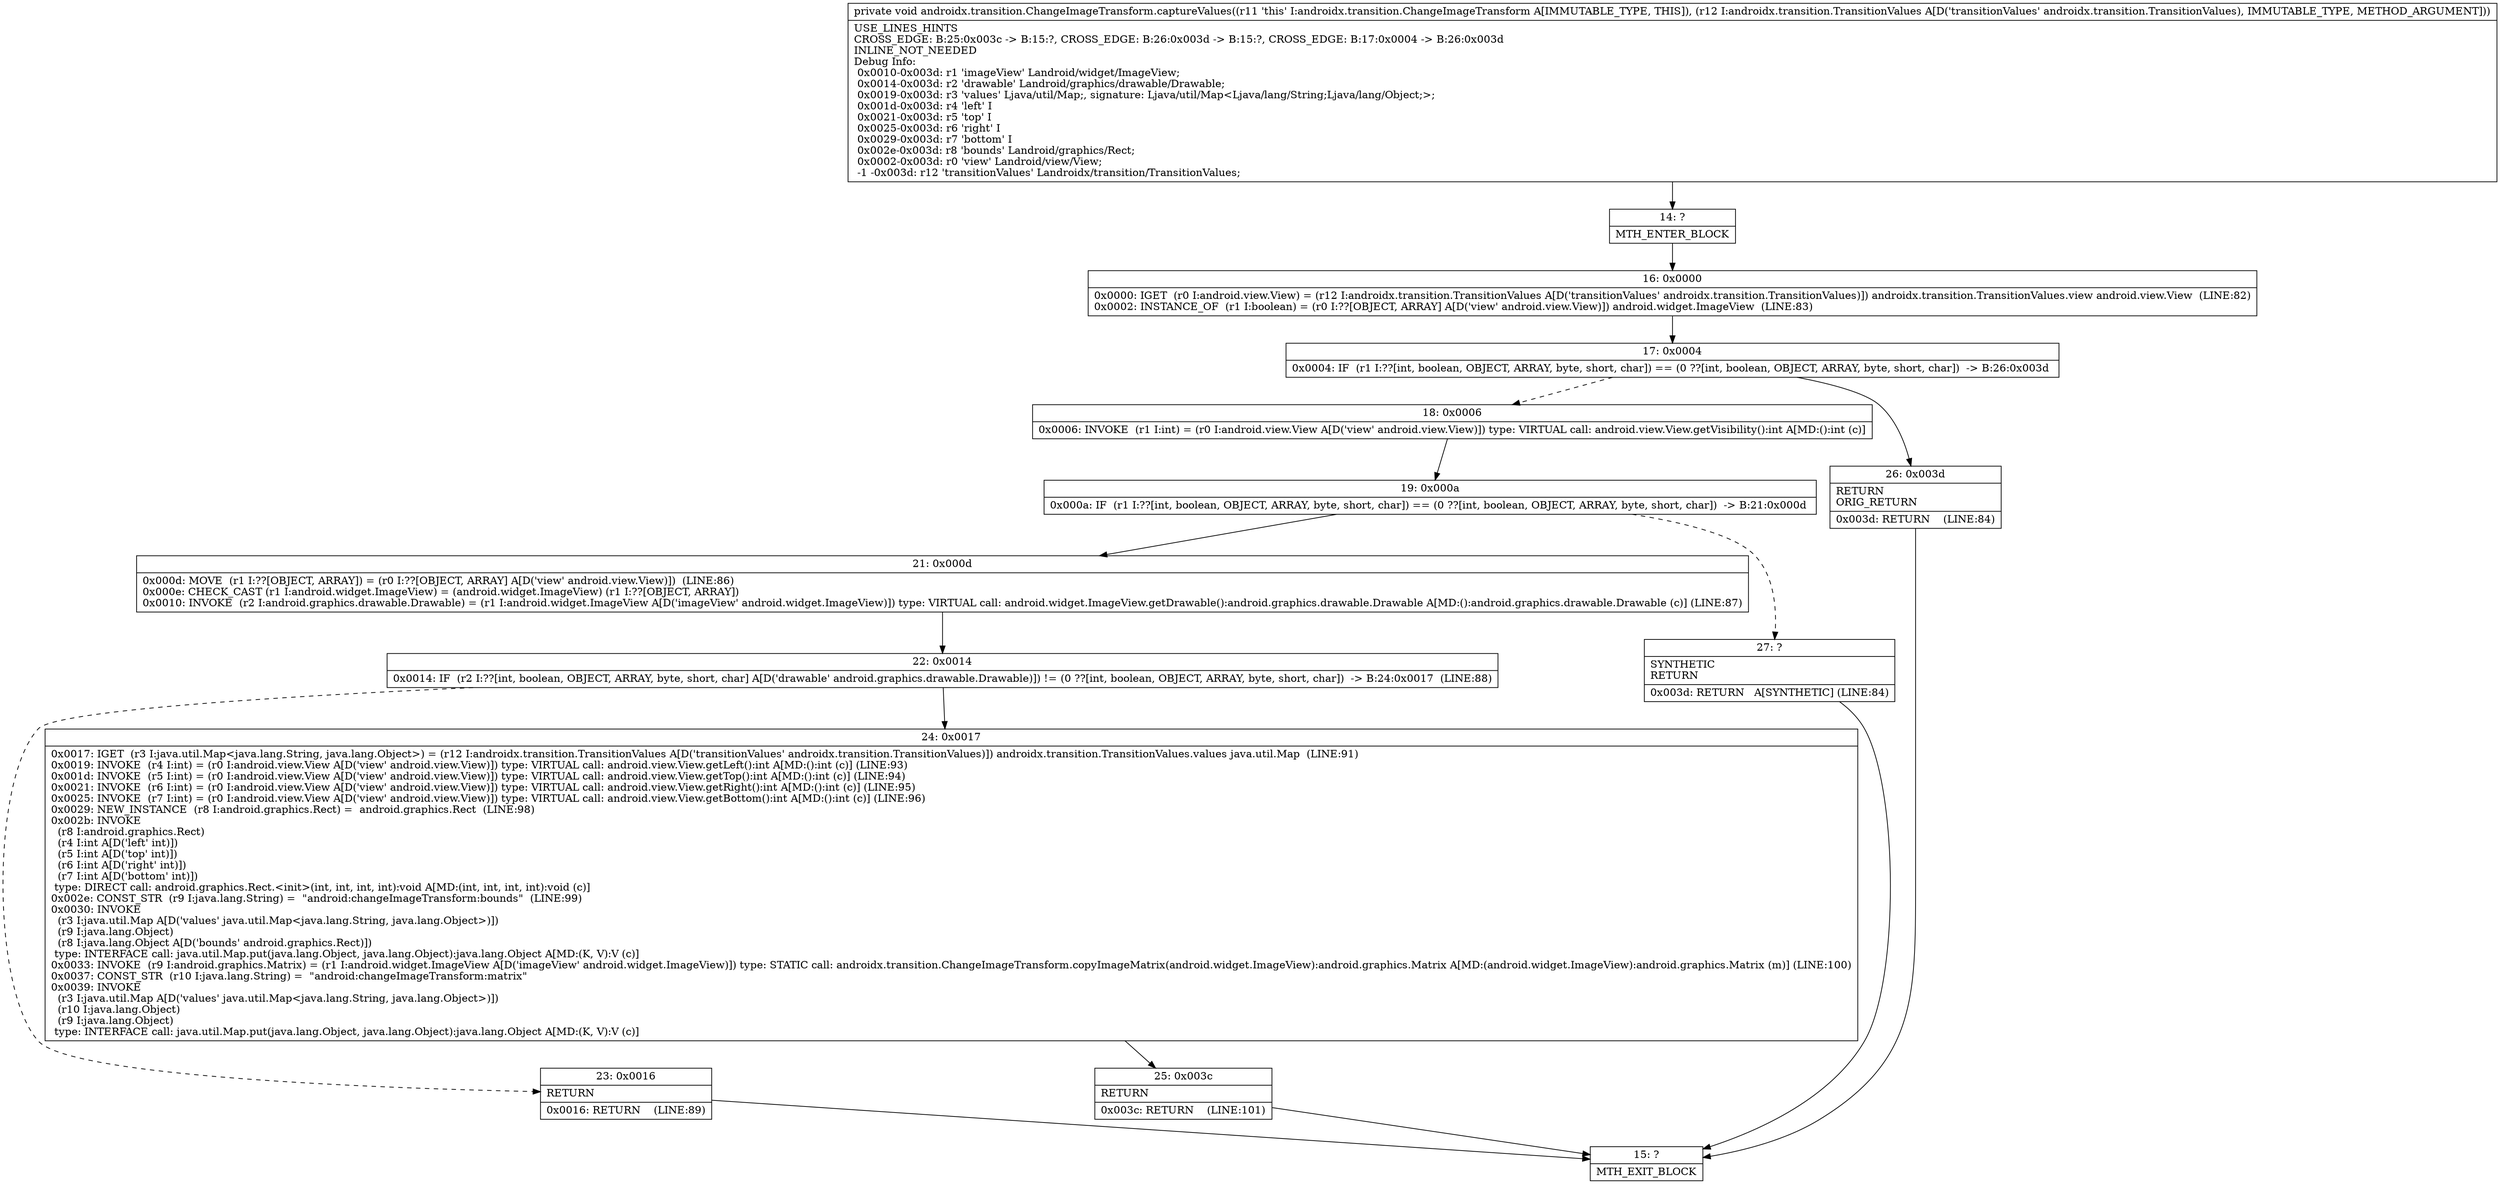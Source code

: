 digraph "CFG forandroidx.transition.ChangeImageTransform.captureValues(Landroidx\/transition\/TransitionValues;)V" {
Node_14 [shape=record,label="{14\:\ ?|MTH_ENTER_BLOCK\l}"];
Node_16 [shape=record,label="{16\:\ 0x0000|0x0000: IGET  (r0 I:android.view.View) = (r12 I:androidx.transition.TransitionValues A[D('transitionValues' androidx.transition.TransitionValues)]) androidx.transition.TransitionValues.view android.view.View  (LINE:82)\l0x0002: INSTANCE_OF  (r1 I:boolean) = (r0 I:??[OBJECT, ARRAY] A[D('view' android.view.View)]) android.widget.ImageView  (LINE:83)\l}"];
Node_17 [shape=record,label="{17\:\ 0x0004|0x0004: IF  (r1 I:??[int, boolean, OBJECT, ARRAY, byte, short, char]) == (0 ??[int, boolean, OBJECT, ARRAY, byte, short, char])  \-\> B:26:0x003d \l}"];
Node_18 [shape=record,label="{18\:\ 0x0006|0x0006: INVOKE  (r1 I:int) = (r0 I:android.view.View A[D('view' android.view.View)]) type: VIRTUAL call: android.view.View.getVisibility():int A[MD:():int (c)]\l}"];
Node_19 [shape=record,label="{19\:\ 0x000a|0x000a: IF  (r1 I:??[int, boolean, OBJECT, ARRAY, byte, short, char]) == (0 ??[int, boolean, OBJECT, ARRAY, byte, short, char])  \-\> B:21:0x000d \l}"];
Node_21 [shape=record,label="{21\:\ 0x000d|0x000d: MOVE  (r1 I:??[OBJECT, ARRAY]) = (r0 I:??[OBJECT, ARRAY] A[D('view' android.view.View)])  (LINE:86)\l0x000e: CHECK_CAST (r1 I:android.widget.ImageView) = (android.widget.ImageView) (r1 I:??[OBJECT, ARRAY]) \l0x0010: INVOKE  (r2 I:android.graphics.drawable.Drawable) = (r1 I:android.widget.ImageView A[D('imageView' android.widget.ImageView)]) type: VIRTUAL call: android.widget.ImageView.getDrawable():android.graphics.drawable.Drawable A[MD:():android.graphics.drawable.Drawable (c)] (LINE:87)\l}"];
Node_22 [shape=record,label="{22\:\ 0x0014|0x0014: IF  (r2 I:??[int, boolean, OBJECT, ARRAY, byte, short, char] A[D('drawable' android.graphics.drawable.Drawable)]) != (0 ??[int, boolean, OBJECT, ARRAY, byte, short, char])  \-\> B:24:0x0017  (LINE:88)\l}"];
Node_23 [shape=record,label="{23\:\ 0x0016|RETURN\l|0x0016: RETURN    (LINE:89)\l}"];
Node_15 [shape=record,label="{15\:\ ?|MTH_EXIT_BLOCK\l}"];
Node_24 [shape=record,label="{24\:\ 0x0017|0x0017: IGET  (r3 I:java.util.Map\<java.lang.String, java.lang.Object\>) = (r12 I:androidx.transition.TransitionValues A[D('transitionValues' androidx.transition.TransitionValues)]) androidx.transition.TransitionValues.values java.util.Map  (LINE:91)\l0x0019: INVOKE  (r4 I:int) = (r0 I:android.view.View A[D('view' android.view.View)]) type: VIRTUAL call: android.view.View.getLeft():int A[MD:():int (c)] (LINE:93)\l0x001d: INVOKE  (r5 I:int) = (r0 I:android.view.View A[D('view' android.view.View)]) type: VIRTUAL call: android.view.View.getTop():int A[MD:():int (c)] (LINE:94)\l0x0021: INVOKE  (r6 I:int) = (r0 I:android.view.View A[D('view' android.view.View)]) type: VIRTUAL call: android.view.View.getRight():int A[MD:():int (c)] (LINE:95)\l0x0025: INVOKE  (r7 I:int) = (r0 I:android.view.View A[D('view' android.view.View)]) type: VIRTUAL call: android.view.View.getBottom():int A[MD:():int (c)] (LINE:96)\l0x0029: NEW_INSTANCE  (r8 I:android.graphics.Rect) =  android.graphics.Rect  (LINE:98)\l0x002b: INVOKE  \l  (r8 I:android.graphics.Rect)\l  (r4 I:int A[D('left' int)])\l  (r5 I:int A[D('top' int)])\l  (r6 I:int A[D('right' int)])\l  (r7 I:int A[D('bottom' int)])\l type: DIRECT call: android.graphics.Rect.\<init\>(int, int, int, int):void A[MD:(int, int, int, int):void (c)]\l0x002e: CONST_STR  (r9 I:java.lang.String) =  \"android:changeImageTransform:bounds\"  (LINE:99)\l0x0030: INVOKE  \l  (r3 I:java.util.Map A[D('values' java.util.Map\<java.lang.String, java.lang.Object\>)])\l  (r9 I:java.lang.Object)\l  (r8 I:java.lang.Object A[D('bounds' android.graphics.Rect)])\l type: INTERFACE call: java.util.Map.put(java.lang.Object, java.lang.Object):java.lang.Object A[MD:(K, V):V (c)]\l0x0033: INVOKE  (r9 I:android.graphics.Matrix) = (r1 I:android.widget.ImageView A[D('imageView' android.widget.ImageView)]) type: STATIC call: androidx.transition.ChangeImageTransform.copyImageMatrix(android.widget.ImageView):android.graphics.Matrix A[MD:(android.widget.ImageView):android.graphics.Matrix (m)] (LINE:100)\l0x0037: CONST_STR  (r10 I:java.lang.String) =  \"android:changeImageTransform:matrix\" \l0x0039: INVOKE  \l  (r3 I:java.util.Map A[D('values' java.util.Map\<java.lang.String, java.lang.Object\>)])\l  (r10 I:java.lang.Object)\l  (r9 I:java.lang.Object)\l type: INTERFACE call: java.util.Map.put(java.lang.Object, java.lang.Object):java.lang.Object A[MD:(K, V):V (c)]\l}"];
Node_25 [shape=record,label="{25\:\ 0x003c|RETURN\l|0x003c: RETURN    (LINE:101)\l}"];
Node_27 [shape=record,label="{27\:\ ?|SYNTHETIC\lRETURN\l|0x003d: RETURN   A[SYNTHETIC] (LINE:84)\l}"];
Node_26 [shape=record,label="{26\:\ 0x003d|RETURN\lORIG_RETURN\l|0x003d: RETURN    (LINE:84)\l}"];
MethodNode[shape=record,label="{private void androidx.transition.ChangeImageTransform.captureValues((r11 'this' I:androidx.transition.ChangeImageTransform A[IMMUTABLE_TYPE, THIS]), (r12 I:androidx.transition.TransitionValues A[D('transitionValues' androidx.transition.TransitionValues), IMMUTABLE_TYPE, METHOD_ARGUMENT]))  | USE_LINES_HINTS\lCROSS_EDGE: B:25:0x003c \-\> B:15:?, CROSS_EDGE: B:26:0x003d \-\> B:15:?, CROSS_EDGE: B:17:0x0004 \-\> B:26:0x003d\lINLINE_NOT_NEEDED\lDebug Info:\l  0x0010\-0x003d: r1 'imageView' Landroid\/widget\/ImageView;\l  0x0014\-0x003d: r2 'drawable' Landroid\/graphics\/drawable\/Drawable;\l  0x0019\-0x003d: r3 'values' Ljava\/util\/Map;, signature: Ljava\/util\/Map\<Ljava\/lang\/String;Ljava\/lang\/Object;\>;\l  0x001d\-0x003d: r4 'left' I\l  0x0021\-0x003d: r5 'top' I\l  0x0025\-0x003d: r6 'right' I\l  0x0029\-0x003d: r7 'bottom' I\l  0x002e\-0x003d: r8 'bounds' Landroid\/graphics\/Rect;\l  0x0002\-0x003d: r0 'view' Landroid\/view\/View;\l  \-1 \-0x003d: r12 'transitionValues' Landroidx\/transition\/TransitionValues;\l}"];
MethodNode -> Node_14;Node_14 -> Node_16;
Node_16 -> Node_17;
Node_17 -> Node_18[style=dashed];
Node_17 -> Node_26;
Node_18 -> Node_19;
Node_19 -> Node_21;
Node_19 -> Node_27[style=dashed];
Node_21 -> Node_22;
Node_22 -> Node_23[style=dashed];
Node_22 -> Node_24;
Node_23 -> Node_15;
Node_24 -> Node_25;
Node_25 -> Node_15;
Node_27 -> Node_15;
Node_26 -> Node_15;
}

